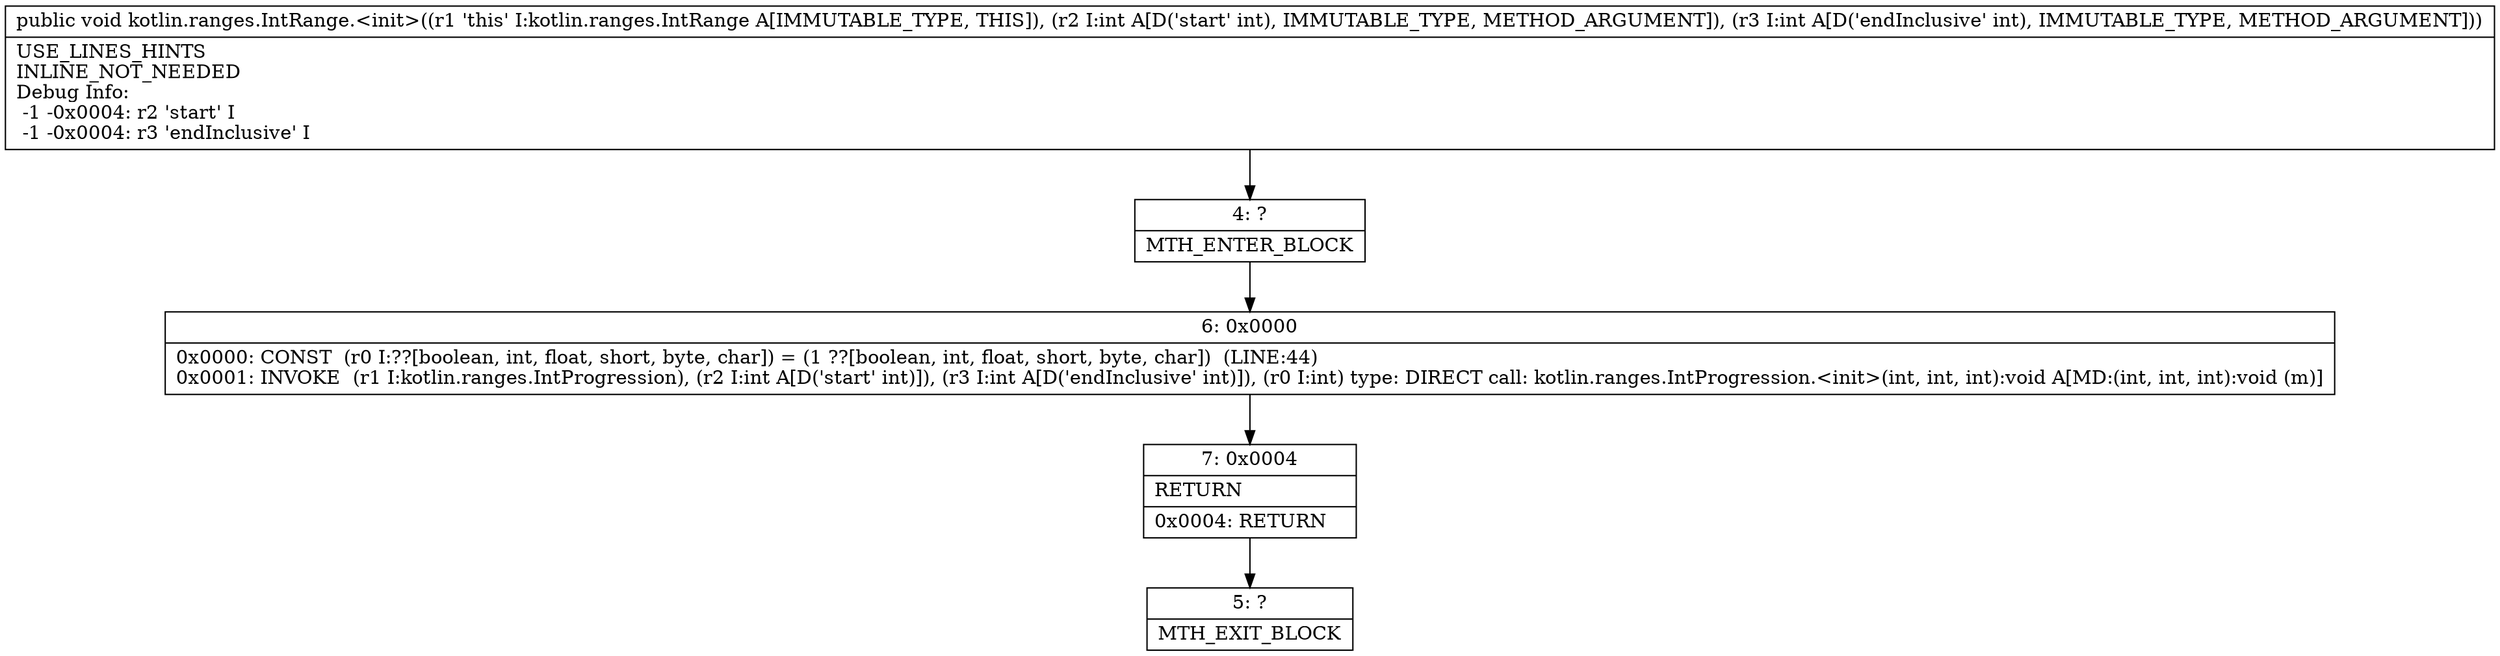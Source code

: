 digraph "CFG forkotlin.ranges.IntRange.\<init\>(II)V" {
Node_4 [shape=record,label="{4\:\ ?|MTH_ENTER_BLOCK\l}"];
Node_6 [shape=record,label="{6\:\ 0x0000|0x0000: CONST  (r0 I:??[boolean, int, float, short, byte, char]) = (1 ??[boolean, int, float, short, byte, char])  (LINE:44)\l0x0001: INVOKE  (r1 I:kotlin.ranges.IntProgression), (r2 I:int A[D('start' int)]), (r3 I:int A[D('endInclusive' int)]), (r0 I:int) type: DIRECT call: kotlin.ranges.IntProgression.\<init\>(int, int, int):void A[MD:(int, int, int):void (m)]\l}"];
Node_7 [shape=record,label="{7\:\ 0x0004|RETURN\l|0x0004: RETURN   \l}"];
Node_5 [shape=record,label="{5\:\ ?|MTH_EXIT_BLOCK\l}"];
MethodNode[shape=record,label="{public void kotlin.ranges.IntRange.\<init\>((r1 'this' I:kotlin.ranges.IntRange A[IMMUTABLE_TYPE, THIS]), (r2 I:int A[D('start' int), IMMUTABLE_TYPE, METHOD_ARGUMENT]), (r3 I:int A[D('endInclusive' int), IMMUTABLE_TYPE, METHOD_ARGUMENT]))  | USE_LINES_HINTS\lINLINE_NOT_NEEDED\lDebug Info:\l  \-1 \-0x0004: r2 'start' I\l  \-1 \-0x0004: r3 'endInclusive' I\l}"];
MethodNode -> Node_4;Node_4 -> Node_6;
Node_6 -> Node_7;
Node_7 -> Node_5;
}

